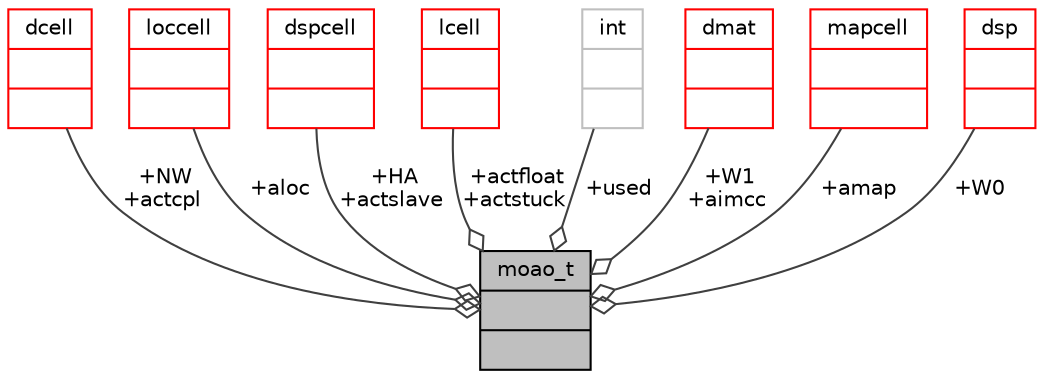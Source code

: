 digraph "moao_t"
{
 // INTERACTIVE_SVG=YES
  bgcolor="transparent";
  edge [fontname="Helvetica",fontsize="10",labelfontname="Helvetica",labelfontsize="10"];
  node [fontname="Helvetica",fontsize="10",shape=record];
  Node117 [label="{moao_t\n||}",height=0.2,width=0.4,color="black", fillcolor="grey75", style="filled", fontcolor="black"];
  Node118 -> Node117 [color="grey25",fontsize="10",style="solid",label=" +NW\n+actcpl" ,arrowhead="odiamond",fontname="Helvetica"];
  Node118 [label="{dcell\n||}",height=0.2,width=0.4,color="red",URL="$type_8h.html#structdcell"];
  Node120 -> Node117 [color="grey25",fontsize="10",style="solid",label=" +aloc" ,arrowhead="odiamond",fontname="Helvetica"];
  Node120 [label="{loccell\n||}",height=0.2,width=0.4,color="red",URL="$type_8h.html#structloccell"];
  Node122 -> Node117 [color="grey25",fontsize="10",style="solid",label=" +HA\n+actslave" ,arrowhead="odiamond",fontname="Helvetica"];
  Node122 [label="{dspcell\n||}",height=0.2,width=0.4,color="red",URL="$type_8h.html#structdspcell"];
  Node124 -> Node117 [color="grey25",fontsize="10",style="solid",label=" +actfloat\n+actstuck" ,arrowhead="odiamond",fontname="Helvetica"];
  Node124 [label="{lcell\n||}",height=0.2,width=0.4,color="red",URL="$type_8h.html#structlcell"];
  Node126 -> Node117 [color="grey25",fontsize="10",style="solid",label=" +used" ,arrowhead="odiamond",fontname="Helvetica"];
  Node126 [label="{int\n||}",height=0.2,width=0.4,color="grey75"];
  Node127 -> Node117 [color="grey25",fontsize="10",style="solid",label=" +W1\n+aimcc" ,arrowhead="odiamond",fontname="Helvetica"];
  Node127 [label="{dmat\n||}",height=0.2,width=0.4,color="red",URL="$type_8h.html#structdmat"];
  Node129 -> Node117 [color="grey25",fontsize="10",style="solid",label=" +amap" ,arrowhead="odiamond",fontname="Helvetica"];
  Node129 [label="{mapcell\n||}",height=0.2,width=0.4,color="red",URL="$type_8h.html#structmapcell"];
  Node131 -> Node117 [color="grey25",fontsize="10",style="solid",label=" +W0" ,arrowhead="odiamond",fontname="Helvetica"];
  Node131 [label="{dsp\n||}",height=0.2,width=0.4,color="red",URL="$type_8h.html#structdsp"];
}
